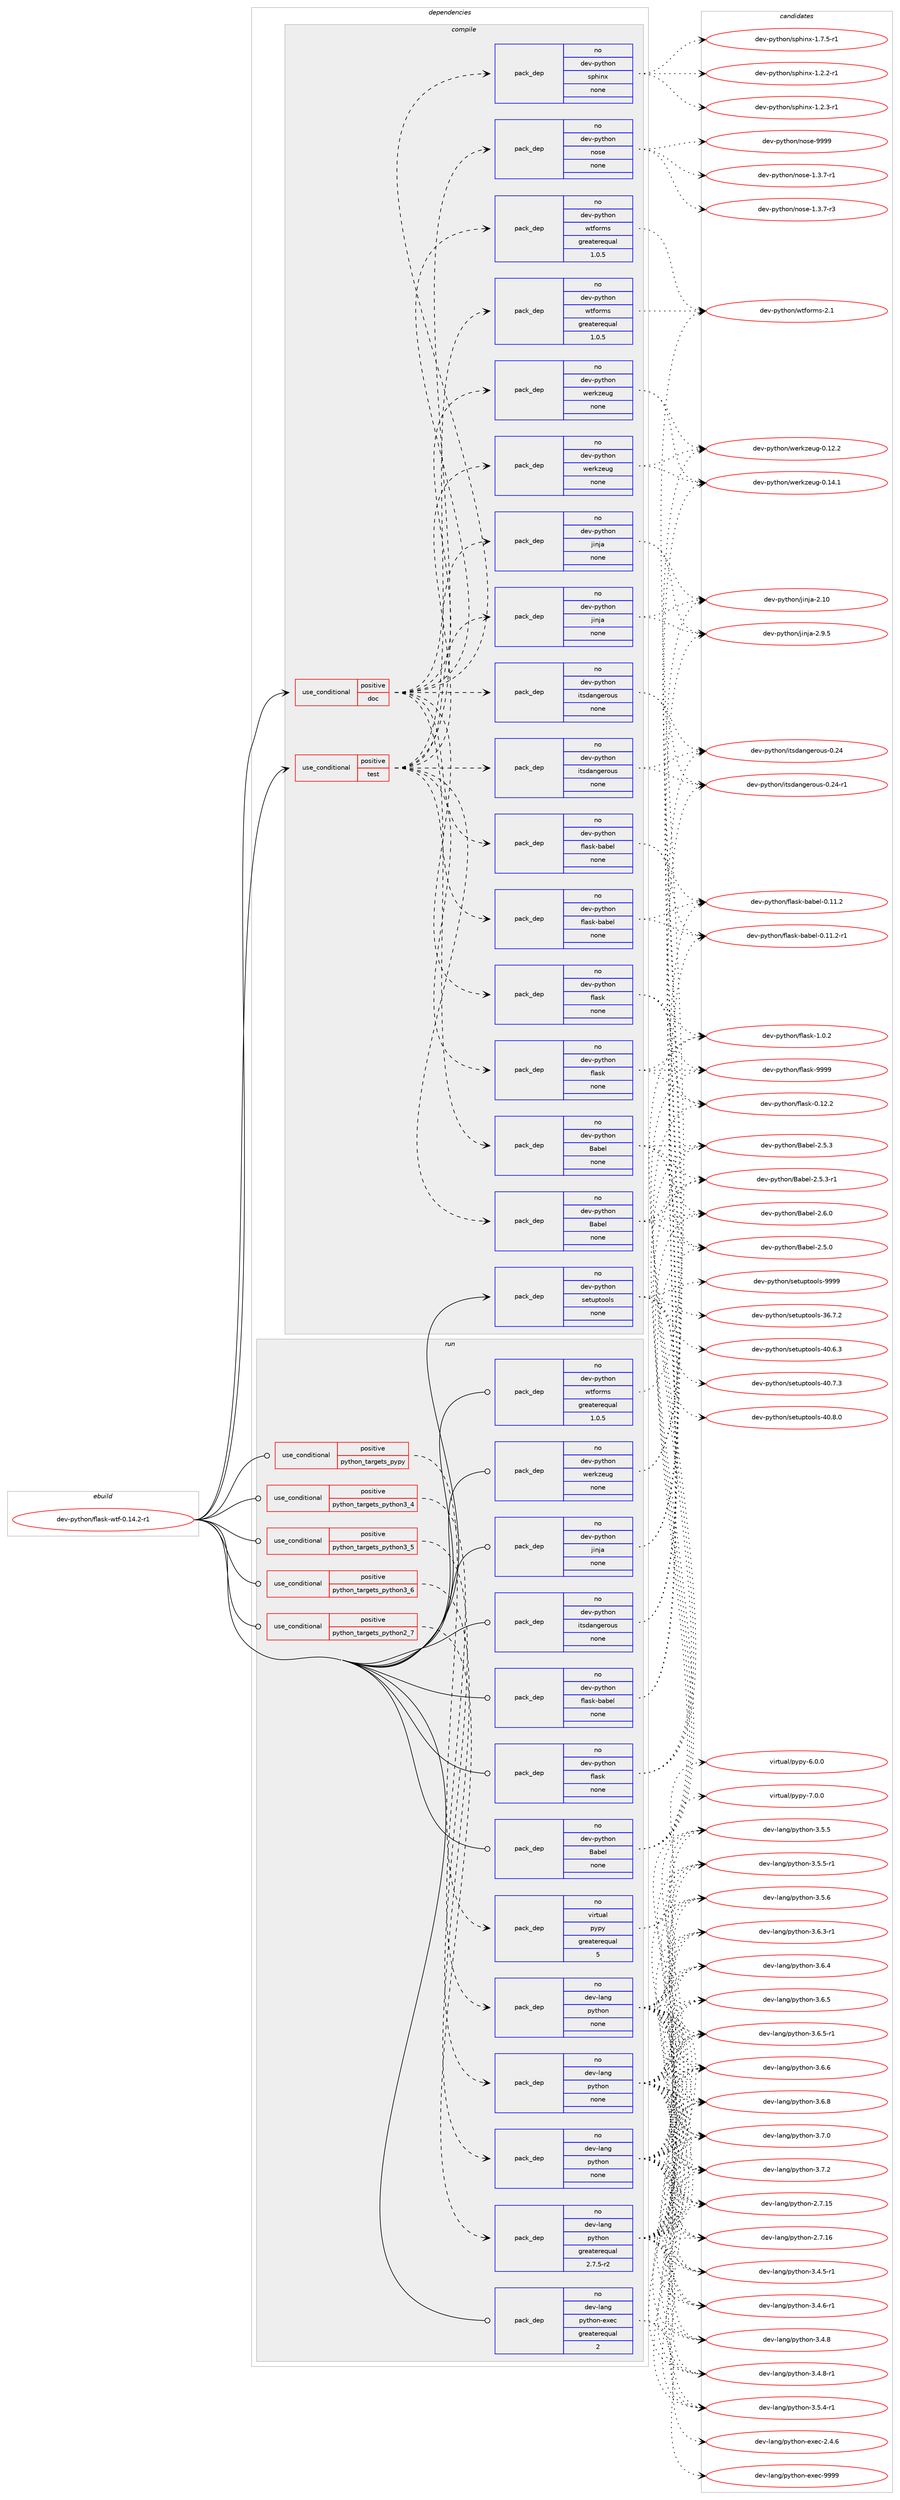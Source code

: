 digraph prolog {

# *************
# Graph options
# *************

newrank=true;
concentrate=true;
compound=true;
graph [rankdir=LR,fontname=Helvetica,fontsize=10,ranksep=1.5];#, ranksep=2.5, nodesep=0.2];
edge  [arrowhead=vee];
node  [fontname=Helvetica,fontsize=10];

# **********
# The ebuild
# **********

subgraph cluster_leftcol {
color=gray;
rank=same;
label=<<i>ebuild</i>>;
id [label="dev-python/flask-wtf-0.14.2-r1", color=red, width=4, href="../dev-python/flask-wtf-0.14.2-r1.svg"];
}

# ****************
# The dependencies
# ****************

subgraph cluster_midcol {
color=gray;
label=<<i>dependencies</i>>;
subgraph cluster_compile {
fillcolor="#eeeeee";
style=filled;
label=<<i>compile</i>>;
subgraph cond374576 {
dependency1410067 [label=<<TABLE BORDER="0" CELLBORDER="1" CELLSPACING="0" CELLPADDING="4"><TR><TD ROWSPAN="3" CELLPADDING="10">use_conditional</TD></TR><TR><TD>positive</TD></TR><TR><TD>doc</TD></TR></TABLE>>, shape=none, color=red];
subgraph pack1012232 {
dependency1410068 [label=<<TABLE BORDER="0" CELLBORDER="1" CELLSPACING="0" CELLPADDING="4" WIDTH="220"><TR><TD ROWSPAN="6" CELLPADDING="30">pack_dep</TD></TR><TR><TD WIDTH="110">no</TD></TR><TR><TD>dev-python</TD></TR><TR><TD>Babel</TD></TR><TR><TD>none</TD></TR><TR><TD></TD></TR></TABLE>>, shape=none, color=blue];
}
dependency1410067:e -> dependency1410068:w [weight=20,style="dashed",arrowhead="vee"];
subgraph pack1012233 {
dependency1410069 [label=<<TABLE BORDER="0" CELLBORDER="1" CELLSPACING="0" CELLPADDING="4" WIDTH="220"><TR><TD ROWSPAN="6" CELLPADDING="30">pack_dep</TD></TR><TR><TD WIDTH="110">no</TD></TR><TR><TD>dev-python</TD></TR><TR><TD>flask</TD></TR><TR><TD>none</TD></TR><TR><TD></TD></TR></TABLE>>, shape=none, color=blue];
}
dependency1410067:e -> dependency1410069:w [weight=20,style="dashed",arrowhead="vee"];
subgraph pack1012234 {
dependency1410070 [label=<<TABLE BORDER="0" CELLBORDER="1" CELLSPACING="0" CELLPADDING="4" WIDTH="220"><TR><TD ROWSPAN="6" CELLPADDING="30">pack_dep</TD></TR><TR><TD WIDTH="110">no</TD></TR><TR><TD>dev-python</TD></TR><TR><TD>flask-babel</TD></TR><TR><TD>none</TD></TR><TR><TD></TD></TR></TABLE>>, shape=none, color=blue];
}
dependency1410067:e -> dependency1410070:w [weight=20,style="dashed",arrowhead="vee"];
subgraph pack1012235 {
dependency1410071 [label=<<TABLE BORDER="0" CELLBORDER="1" CELLSPACING="0" CELLPADDING="4" WIDTH="220"><TR><TD ROWSPAN="6" CELLPADDING="30">pack_dep</TD></TR><TR><TD WIDTH="110">no</TD></TR><TR><TD>dev-python</TD></TR><TR><TD>itsdangerous</TD></TR><TR><TD>none</TD></TR><TR><TD></TD></TR></TABLE>>, shape=none, color=blue];
}
dependency1410067:e -> dependency1410071:w [weight=20,style="dashed",arrowhead="vee"];
subgraph pack1012236 {
dependency1410072 [label=<<TABLE BORDER="0" CELLBORDER="1" CELLSPACING="0" CELLPADDING="4" WIDTH="220"><TR><TD ROWSPAN="6" CELLPADDING="30">pack_dep</TD></TR><TR><TD WIDTH="110">no</TD></TR><TR><TD>dev-python</TD></TR><TR><TD>jinja</TD></TR><TR><TD>none</TD></TR><TR><TD></TD></TR></TABLE>>, shape=none, color=blue];
}
dependency1410067:e -> dependency1410072:w [weight=20,style="dashed",arrowhead="vee"];
subgraph pack1012237 {
dependency1410073 [label=<<TABLE BORDER="0" CELLBORDER="1" CELLSPACING="0" CELLPADDING="4" WIDTH="220"><TR><TD ROWSPAN="6" CELLPADDING="30">pack_dep</TD></TR><TR><TD WIDTH="110">no</TD></TR><TR><TD>dev-python</TD></TR><TR><TD>werkzeug</TD></TR><TR><TD>none</TD></TR><TR><TD></TD></TR></TABLE>>, shape=none, color=blue];
}
dependency1410067:e -> dependency1410073:w [weight=20,style="dashed",arrowhead="vee"];
subgraph pack1012238 {
dependency1410074 [label=<<TABLE BORDER="0" CELLBORDER="1" CELLSPACING="0" CELLPADDING="4" WIDTH="220"><TR><TD ROWSPAN="6" CELLPADDING="30">pack_dep</TD></TR><TR><TD WIDTH="110">no</TD></TR><TR><TD>dev-python</TD></TR><TR><TD>wtforms</TD></TR><TR><TD>greaterequal</TD></TR><TR><TD>1.0.5</TD></TR></TABLE>>, shape=none, color=blue];
}
dependency1410067:e -> dependency1410074:w [weight=20,style="dashed",arrowhead="vee"];
subgraph pack1012239 {
dependency1410075 [label=<<TABLE BORDER="0" CELLBORDER="1" CELLSPACING="0" CELLPADDING="4" WIDTH="220"><TR><TD ROWSPAN="6" CELLPADDING="30">pack_dep</TD></TR><TR><TD WIDTH="110">no</TD></TR><TR><TD>dev-python</TD></TR><TR><TD>sphinx</TD></TR><TR><TD>none</TD></TR><TR><TD></TD></TR></TABLE>>, shape=none, color=blue];
}
dependency1410067:e -> dependency1410075:w [weight=20,style="dashed",arrowhead="vee"];
}
id:e -> dependency1410067:w [weight=20,style="solid",arrowhead="vee"];
subgraph cond374577 {
dependency1410076 [label=<<TABLE BORDER="0" CELLBORDER="1" CELLSPACING="0" CELLPADDING="4"><TR><TD ROWSPAN="3" CELLPADDING="10">use_conditional</TD></TR><TR><TD>positive</TD></TR><TR><TD>test</TD></TR></TABLE>>, shape=none, color=red];
subgraph pack1012240 {
dependency1410077 [label=<<TABLE BORDER="0" CELLBORDER="1" CELLSPACING="0" CELLPADDING="4" WIDTH="220"><TR><TD ROWSPAN="6" CELLPADDING="30">pack_dep</TD></TR><TR><TD WIDTH="110">no</TD></TR><TR><TD>dev-python</TD></TR><TR><TD>Babel</TD></TR><TR><TD>none</TD></TR><TR><TD></TD></TR></TABLE>>, shape=none, color=blue];
}
dependency1410076:e -> dependency1410077:w [weight=20,style="dashed",arrowhead="vee"];
subgraph pack1012241 {
dependency1410078 [label=<<TABLE BORDER="0" CELLBORDER="1" CELLSPACING="0" CELLPADDING="4" WIDTH="220"><TR><TD ROWSPAN="6" CELLPADDING="30">pack_dep</TD></TR><TR><TD WIDTH="110">no</TD></TR><TR><TD>dev-python</TD></TR><TR><TD>flask</TD></TR><TR><TD>none</TD></TR><TR><TD></TD></TR></TABLE>>, shape=none, color=blue];
}
dependency1410076:e -> dependency1410078:w [weight=20,style="dashed",arrowhead="vee"];
subgraph pack1012242 {
dependency1410079 [label=<<TABLE BORDER="0" CELLBORDER="1" CELLSPACING="0" CELLPADDING="4" WIDTH="220"><TR><TD ROWSPAN="6" CELLPADDING="30">pack_dep</TD></TR><TR><TD WIDTH="110">no</TD></TR><TR><TD>dev-python</TD></TR><TR><TD>flask-babel</TD></TR><TR><TD>none</TD></TR><TR><TD></TD></TR></TABLE>>, shape=none, color=blue];
}
dependency1410076:e -> dependency1410079:w [weight=20,style="dashed",arrowhead="vee"];
subgraph pack1012243 {
dependency1410080 [label=<<TABLE BORDER="0" CELLBORDER="1" CELLSPACING="0" CELLPADDING="4" WIDTH="220"><TR><TD ROWSPAN="6" CELLPADDING="30">pack_dep</TD></TR><TR><TD WIDTH="110">no</TD></TR><TR><TD>dev-python</TD></TR><TR><TD>itsdangerous</TD></TR><TR><TD>none</TD></TR><TR><TD></TD></TR></TABLE>>, shape=none, color=blue];
}
dependency1410076:e -> dependency1410080:w [weight=20,style="dashed",arrowhead="vee"];
subgraph pack1012244 {
dependency1410081 [label=<<TABLE BORDER="0" CELLBORDER="1" CELLSPACING="0" CELLPADDING="4" WIDTH="220"><TR><TD ROWSPAN="6" CELLPADDING="30">pack_dep</TD></TR><TR><TD WIDTH="110">no</TD></TR><TR><TD>dev-python</TD></TR><TR><TD>jinja</TD></TR><TR><TD>none</TD></TR><TR><TD></TD></TR></TABLE>>, shape=none, color=blue];
}
dependency1410076:e -> dependency1410081:w [weight=20,style="dashed",arrowhead="vee"];
subgraph pack1012245 {
dependency1410082 [label=<<TABLE BORDER="0" CELLBORDER="1" CELLSPACING="0" CELLPADDING="4" WIDTH="220"><TR><TD ROWSPAN="6" CELLPADDING="30">pack_dep</TD></TR><TR><TD WIDTH="110">no</TD></TR><TR><TD>dev-python</TD></TR><TR><TD>werkzeug</TD></TR><TR><TD>none</TD></TR><TR><TD></TD></TR></TABLE>>, shape=none, color=blue];
}
dependency1410076:e -> dependency1410082:w [weight=20,style="dashed",arrowhead="vee"];
subgraph pack1012246 {
dependency1410083 [label=<<TABLE BORDER="0" CELLBORDER="1" CELLSPACING="0" CELLPADDING="4" WIDTH="220"><TR><TD ROWSPAN="6" CELLPADDING="30">pack_dep</TD></TR><TR><TD WIDTH="110">no</TD></TR><TR><TD>dev-python</TD></TR><TR><TD>wtforms</TD></TR><TR><TD>greaterequal</TD></TR><TR><TD>1.0.5</TD></TR></TABLE>>, shape=none, color=blue];
}
dependency1410076:e -> dependency1410083:w [weight=20,style="dashed",arrowhead="vee"];
subgraph pack1012247 {
dependency1410084 [label=<<TABLE BORDER="0" CELLBORDER="1" CELLSPACING="0" CELLPADDING="4" WIDTH="220"><TR><TD ROWSPAN="6" CELLPADDING="30">pack_dep</TD></TR><TR><TD WIDTH="110">no</TD></TR><TR><TD>dev-python</TD></TR><TR><TD>nose</TD></TR><TR><TD>none</TD></TR><TR><TD></TD></TR></TABLE>>, shape=none, color=blue];
}
dependency1410076:e -> dependency1410084:w [weight=20,style="dashed",arrowhead="vee"];
}
id:e -> dependency1410076:w [weight=20,style="solid",arrowhead="vee"];
subgraph pack1012248 {
dependency1410085 [label=<<TABLE BORDER="0" CELLBORDER="1" CELLSPACING="0" CELLPADDING="4" WIDTH="220"><TR><TD ROWSPAN="6" CELLPADDING="30">pack_dep</TD></TR><TR><TD WIDTH="110">no</TD></TR><TR><TD>dev-python</TD></TR><TR><TD>setuptools</TD></TR><TR><TD>none</TD></TR><TR><TD></TD></TR></TABLE>>, shape=none, color=blue];
}
id:e -> dependency1410085:w [weight=20,style="solid",arrowhead="vee"];
}
subgraph cluster_compileandrun {
fillcolor="#eeeeee";
style=filled;
label=<<i>compile and run</i>>;
}
subgraph cluster_run {
fillcolor="#eeeeee";
style=filled;
label=<<i>run</i>>;
subgraph cond374578 {
dependency1410086 [label=<<TABLE BORDER="0" CELLBORDER="1" CELLSPACING="0" CELLPADDING="4"><TR><TD ROWSPAN="3" CELLPADDING="10">use_conditional</TD></TR><TR><TD>positive</TD></TR><TR><TD>python_targets_pypy</TD></TR></TABLE>>, shape=none, color=red];
subgraph pack1012249 {
dependency1410087 [label=<<TABLE BORDER="0" CELLBORDER="1" CELLSPACING="0" CELLPADDING="4" WIDTH="220"><TR><TD ROWSPAN="6" CELLPADDING="30">pack_dep</TD></TR><TR><TD WIDTH="110">no</TD></TR><TR><TD>virtual</TD></TR><TR><TD>pypy</TD></TR><TR><TD>greaterequal</TD></TR><TR><TD>5</TD></TR></TABLE>>, shape=none, color=blue];
}
dependency1410086:e -> dependency1410087:w [weight=20,style="dashed",arrowhead="vee"];
}
id:e -> dependency1410086:w [weight=20,style="solid",arrowhead="odot"];
subgraph cond374579 {
dependency1410088 [label=<<TABLE BORDER="0" CELLBORDER="1" CELLSPACING="0" CELLPADDING="4"><TR><TD ROWSPAN="3" CELLPADDING="10">use_conditional</TD></TR><TR><TD>positive</TD></TR><TR><TD>python_targets_python2_7</TD></TR></TABLE>>, shape=none, color=red];
subgraph pack1012250 {
dependency1410089 [label=<<TABLE BORDER="0" CELLBORDER="1" CELLSPACING="0" CELLPADDING="4" WIDTH="220"><TR><TD ROWSPAN="6" CELLPADDING="30">pack_dep</TD></TR><TR><TD WIDTH="110">no</TD></TR><TR><TD>dev-lang</TD></TR><TR><TD>python</TD></TR><TR><TD>greaterequal</TD></TR><TR><TD>2.7.5-r2</TD></TR></TABLE>>, shape=none, color=blue];
}
dependency1410088:e -> dependency1410089:w [weight=20,style="dashed",arrowhead="vee"];
}
id:e -> dependency1410088:w [weight=20,style="solid",arrowhead="odot"];
subgraph cond374580 {
dependency1410090 [label=<<TABLE BORDER="0" CELLBORDER="1" CELLSPACING="0" CELLPADDING="4"><TR><TD ROWSPAN="3" CELLPADDING="10">use_conditional</TD></TR><TR><TD>positive</TD></TR><TR><TD>python_targets_python3_4</TD></TR></TABLE>>, shape=none, color=red];
subgraph pack1012251 {
dependency1410091 [label=<<TABLE BORDER="0" CELLBORDER="1" CELLSPACING="0" CELLPADDING="4" WIDTH="220"><TR><TD ROWSPAN="6" CELLPADDING="30">pack_dep</TD></TR><TR><TD WIDTH="110">no</TD></TR><TR><TD>dev-lang</TD></TR><TR><TD>python</TD></TR><TR><TD>none</TD></TR><TR><TD></TD></TR></TABLE>>, shape=none, color=blue];
}
dependency1410090:e -> dependency1410091:w [weight=20,style="dashed",arrowhead="vee"];
}
id:e -> dependency1410090:w [weight=20,style="solid",arrowhead="odot"];
subgraph cond374581 {
dependency1410092 [label=<<TABLE BORDER="0" CELLBORDER="1" CELLSPACING="0" CELLPADDING="4"><TR><TD ROWSPAN="3" CELLPADDING="10">use_conditional</TD></TR><TR><TD>positive</TD></TR><TR><TD>python_targets_python3_5</TD></TR></TABLE>>, shape=none, color=red];
subgraph pack1012252 {
dependency1410093 [label=<<TABLE BORDER="0" CELLBORDER="1" CELLSPACING="0" CELLPADDING="4" WIDTH="220"><TR><TD ROWSPAN="6" CELLPADDING="30">pack_dep</TD></TR><TR><TD WIDTH="110">no</TD></TR><TR><TD>dev-lang</TD></TR><TR><TD>python</TD></TR><TR><TD>none</TD></TR><TR><TD></TD></TR></TABLE>>, shape=none, color=blue];
}
dependency1410092:e -> dependency1410093:w [weight=20,style="dashed",arrowhead="vee"];
}
id:e -> dependency1410092:w [weight=20,style="solid",arrowhead="odot"];
subgraph cond374582 {
dependency1410094 [label=<<TABLE BORDER="0" CELLBORDER="1" CELLSPACING="0" CELLPADDING="4"><TR><TD ROWSPAN="3" CELLPADDING="10">use_conditional</TD></TR><TR><TD>positive</TD></TR><TR><TD>python_targets_python3_6</TD></TR></TABLE>>, shape=none, color=red];
subgraph pack1012253 {
dependency1410095 [label=<<TABLE BORDER="0" CELLBORDER="1" CELLSPACING="0" CELLPADDING="4" WIDTH="220"><TR><TD ROWSPAN="6" CELLPADDING="30">pack_dep</TD></TR><TR><TD WIDTH="110">no</TD></TR><TR><TD>dev-lang</TD></TR><TR><TD>python</TD></TR><TR><TD>none</TD></TR><TR><TD></TD></TR></TABLE>>, shape=none, color=blue];
}
dependency1410094:e -> dependency1410095:w [weight=20,style="dashed",arrowhead="vee"];
}
id:e -> dependency1410094:w [weight=20,style="solid",arrowhead="odot"];
subgraph pack1012254 {
dependency1410096 [label=<<TABLE BORDER="0" CELLBORDER="1" CELLSPACING="0" CELLPADDING="4" WIDTH="220"><TR><TD ROWSPAN="6" CELLPADDING="30">pack_dep</TD></TR><TR><TD WIDTH="110">no</TD></TR><TR><TD>dev-lang</TD></TR><TR><TD>python-exec</TD></TR><TR><TD>greaterequal</TD></TR><TR><TD>2</TD></TR></TABLE>>, shape=none, color=blue];
}
id:e -> dependency1410096:w [weight=20,style="solid",arrowhead="odot"];
subgraph pack1012255 {
dependency1410097 [label=<<TABLE BORDER="0" CELLBORDER="1" CELLSPACING="0" CELLPADDING="4" WIDTH="220"><TR><TD ROWSPAN="6" CELLPADDING="30">pack_dep</TD></TR><TR><TD WIDTH="110">no</TD></TR><TR><TD>dev-python</TD></TR><TR><TD>Babel</TD></TR><TR><TD>none</TD></TR><TR><TD></TD></TR></TABLE>>, shape=none, color=blue];
}
id:e -> dependency1410097:w [weight=20,style="solid",arrowhead="odot"];
subgraph pack1012256 {
dependency1410098 [label=<<TABLE BORDER="0" CELLBORDER="1" CELLSPACING="0" CELLPADDING="4" WIDTH="220"><TR><TD ROWSPAN="6" CELLPADDING="30">pack_dep</TD></TR><TR><TD WIDTH="110">no</TD></TR><TR><TD>dev-python</TD></TR><TR><TD>flask</TD></TR><TR><TD>none</TD></TR><TR><TD></TD></TR></TABLE>>, shape=none, color=blue];
}
id:e -> dependency1410098:w [weight=20,style="solid",arrowhead="odot"];
subgraph pack1012257 {
dependency1410099 [label=<<TABLE BORDER="0" CELLBORDER="1" CELLSPACING="0" CELLPADDING="4" WIDTH="220"><TR><TD ROWSPAN="6" CELLPADDING="30">pack_dep</TD></TR><TR><TD WIDTH="110">no</TD></TR><TR><TD>dev-python</TD></TR><TR><TD>flask-babel</TD></TR><TR><TD>none</TD></TR><TR><TD></TD></TR></TABLE>>, shape=none, color=blue];
}
id:e -> dependency1410099:w [weight=20,style="solid",arrowhead="odot"];
subgraph pack1012258 {
dependency1410100 [label=<<TABLE BORDER="0" CELLBORDER="1" CELLSPACING="0" CELLPADDING="4" WIDTH="220"><TR><TD ROWSPAN="6" CELLPADDING="30">pack_dep</TD></TR><TR><TD WIDTH="110">no</TD></TR><TR><TD>dev-python</TD></TR><TR><TD>itsdangerous</TD></TR><TR><TD>none</TD></TR><TR><TD></TD></TR></TABLE>>, shape=none, color=blue];
}
id:e -> dependency1410100:w [weight=20,style="solid",arrowhead="odot"];
subgraph pack1012259 {
dependency1410101 [label=<<TABLE BORDER="0" CELLBORDER="1" CELLSPACING="0" CELLPADDING="4" WIDTH="220"><TR><TD ROWSPAN="6" CELLPADDING="30">pack_dep</TD></TR><TR><TD WIDTH="110">no</TD></TR><TR><TD>dev-python</TD></TR><TR><TD>jinja</TD></TR><TR><TD>none</TD></TR><TR><TD></TD></TR></TABLE>>, shape=none, color=blue];
}
id:e -> dependency1410101:w [weight=20,style="solid",arrowhead="odot"];
subgraph pack1012260 {
dependency1410102 [label=<<TABLE BORDER="0" CELLBORDER="1" CELLSPACING="0" CELLPADDING="4" WIDTH="220"><TR><TD ROWSPAN="6" CELLPADDING="30">pack_dep</TD></TR><TR><TD WIDTH="110">no</TD></TR><TR><TD>dev-python</TD></TR><TR><TD>werkzeug</TD></TR><TR><TD>none</TD></TR><TR><TD></TD></TR></TABLE>>, shape=none, color=blue];
}
id:e -> dependency1410102:w [weight=20,style="solid",arrowhead="odot"];
subgraph pack1012261 {
dependency1410103 [label=<<TABLE BORDER="0" CELLBORDER="1" CELLSPACING="0" CELLPADDING="4" WIDTH="220"><TR><TD ROWSPAN="6" CELLPADDING="30">pack_dep</TD></TR><TR><TD WIDTH="110">no</TD></TR><TR><TD>dev-python</TD></TR><TR><TD>wtforms</TD></TR><TR><TD>greaterequal</TD></TR><TR><TD>1.0.5</TD></TR></TABLE>>, shape=none, color=blue];
}
id:e -> dependency1410103:w [weight=20,style="solid",arrowhead="odot"];
}
}

# **************
# The candidates
# **************

subgraph cluster_choices {
rank=same;
color=gray;
label=<<i>candidates</i>>;

subgraph choice1012232 {
color=black;
nodesep=1;
choice1001011184511212111610411111047669798101108455046534648 [label="dev-python/Babel-2.5.0", color=red, width=4,href="../dev-python/Babel-2.5.0.svg"];
choice1001011184511212111610411111047669798101108455046534651 [label="dev-python/Babel-2.5.3", color=red, width=4,href="../dev-python/Babel-2.5.3.svg"];
choice10010111845112121116104111110476697981011084550465346514511449 [label="dev-python/Babel-2.5.3-r1", color=red, width=4,href="../dev-python/Babel-2.5.3-r1.svg"];
choice1001011184511212111610411111047669798101108455046544648 [label="dev-python/Babel-2.6.0", color=red, width=4,href="../dev-python/Babel-2.6.0.svg"];
dependency1410068:e -> choice1001011184511212111610411111047669798101108455046534648:w [style=dotted,weight="100"];
dependency1410068:e -> choice1001011184511212111610411111047669798101108455046534651:w [style=dotted,weight="100"];
dependency1410068:e -> choice10010111845112121116104111110476697981011084550465346514511449:w [style=dotted,weight="100"];
dependency1410068:e -> choice1001011184511212111610411111047669798101108455046544648:w [style=dotted,weight="100"];
}
subgraph choice1012233 {
color=black;
nodesep=1;
choice10010111845112121116104111110471021089711510745484649504650 [label="dev-python/flask-0.12.2", color=red, width=4,href="../dev-python/flask-0.12.2.svg"];
choice100101118451121211161041111104710210897115107454946484650 [label="dev-python/flask-1.0.2", color=red, width=4,href="../dev-python/flask-1.0.2.svg"];
choice1001011184511212111610411111047102108971151074557575757 [label="dev-python/flask-9999", color=red, width=4,href="../dev-python/flask-9999.svg"];
dependency1410069:e -> choice10010111845112121116104111110471021089711510745484649504650:w [style=dotted,weight="100"];
dependency1410069:e -> choice100101118451121211161041111104710210897115107454946484650:w [style=dotted,weight="100"];
dependency1410069:e -> choice1001011184511212111610411111047102108971151074557575757:w [style=dotted,weight="100"];
}
subgraph choice1012234 {
color=black;
nodesep=1;
choice1001011184511212111610411111047102108971151074598979810110845484649494650 [label="dev-python/flask-babel-0.11.2", color=red, width=4,href="../dev-python/flask-babel-0.11.2.svg"];
choice10010111845112121116104111110471021089711510745989798101108454846494946504511449 [label="dev-python/flask-babel-0.11.2-r1", color=red, width=4,href="../dev-python/flask-babel-0.11.2-r1.svg"];
dependency1410070:e -> choice1001011184511212111610411111047102108971151074598979810110845484649494650:w [style=dotted,weight="100"];
dependency1410070:e -> choice10010111845112121116104111110471021089711510745989798101108454846494946504511449:w [style=dotted,weight="100"];
}
subgraph choice1012235 {
color=black;
nodesep=1;
choice1001011184511212111610411111047105116115100971101031011141111171154548465052 [label="dev-python/itsdangerous-0.24", color=red, width=4,href="../dev-python/itsdangerous-0.24.svg"];
choice10010111845112121116104111110471051161151009711010310111411111711545484650524511449 [label="dev-python/itsdangerous-0.24-r1", color=red, width=4,href="../dev-python/itsdangerous-0.24-r1.svg"];
dependency1410071:e -> choice1001011184511212111610411111047105116115100971101031011141111171154548465052:w [style=dotted,weight="100"];
dependency1410071:e -> choice10010111845112121116104111110471051161151009711010310111411111711545484650524511449:w [style=dotted,weight="100"];
}
subgraph choice1012236 {
color=black;
nodesep=1;
choice1001011184511212111610411111047106105110106974550464948 [label="dev-python/jinja-2.10", color=red, width=4,href="../dev-python/jinja-2.10.svg"];
choice100101118451121211161041111104710610511010697455046574653 [label="dev-python/jinja-2.9.5", color=red, width=4,href="../dev-python/jinja-2.9.5.svg"];
dependency1410072:e -> choice1001011184511212111610411111047106105110106974550464948:w [style=dotted,weight="100"];
dependency1410072:e -> choice100101118451121211161041111104710610511010697455046574653:w [style=dotted,weight="100"];
}
subgraph choice1012237 {
color=black;
nodesep=1;
choice100101118451121211161041111104711910111410712210111710345484649504650 [label="dev-python/werkzeug-0.12.2", color=red, width=4,href="../dev-python/werkzeug-0.12.2.svg"];
choice100101118451121211161041111104711910111410712210111710345484649524649 [label="dev-python/werkzeug-0.14.1", color=red, width=4,href="../dev-python/werkzeug-0.14.1.svg"];
dependency1410073:e -> choice100101118451121211161041111104711910111410712210111710345484649504650:w [style=dotted,weight="100"];
dependency1410073:e -> choice100101118451121211161041111104711910111410712210111710345484649524649:w [style=dotted,weight="100"];
}
subgraph choice1012238 {
color=black;
nodesep=1;
choice100101118451121211161041111104711911610211111410911545504649 [label="dev-python/wtforms-2.1", color=red, width=4,href="../dev-python/wtforms-2.1.svg"];
dependency1410074:e -> choice100101118451121211161041111104711911610211111410911545504649:w [style=dotted,weight="100"];
}
subgraph choice1012239 {
color=black;
nodesep=1;
choice10010111845112121116104111110471151121041051101204549465046504511449 [label="dev-python/sphinx-1.2.2-r1", color=red, width=4,href="../dev-python/sphinx-1.2.2-r1.svg"];
choice10010111845112121116104111110471151121041051101204549465046514511449 [label="dev-python/sphinx-1.2.3-r1", color=red, width=4,href="../dev-python/sphinx-1.2.3-r1.svg"];
choice10010111845112121116104111110471151121041051101204549465546534511449 [label="dev-python/sphinx-1.7.5-r1", color=red, width=4,href="../dev-python/sphinx-1.7.5-r1.svg"];
dependency1410075:e -> choice10010111845112121116104111110471151121041051101204549465046504511449:w [style=dotted,weight="100"];
dependency1410075:e -> choice10010111845112121116104111110471151121041051101204549465046514511449:w [style=dotted,weight="100"];
dependency1410075:e -> choice10010111845112121116104111110471151121041051101204549465546534511449:w [style=dotted,weight="100"];
}
subgraph choice1012240 {
color=black;
nodesep=1;
choice1001011184511212111610411111047669798101108455046534648 [label="dev-python/Babel-2.5.0", color=red, width=4,href="../dev-python/Babel-2.5.0.svg"];
choice1001011184511212111610411111047669798101108455046534651 [label="dev-python/Babel-2.5.3", color=red, width=4,href="../dev-python/Babel-2.5.3.svg"];
choice10010111845112121116104111110476697981011084550465346514511449 [label="dev-python/Babel-2.5.3-r1", color=red, width=4,href="../dev-python/Babel-2.5.3-r1.svg"];
choice1001011184511212111610411111047669798101108455046544648 [label="dev-python/Babel-2.6.0", color=red, width=4,href="../dev-python/Babel-2.6.0.svg"];
dependency1410077:e -> choice1001011184511212111610411111047669798101108455046534648:w [style=dotted,weight="100"];
dependency1410077:e -> choice1001011184511212111610411111047669798101108455046534651:w [style=dotted,weight="100"];
dependency1410077:e -> choice10010111845112121116104111110476697981011084550465346514511449:w [style=dotted,weight="100"];
dependency1410077:e -> choice1001011184511212111610411111047669798101108455046544648:w [style=dotted,weight="100"];
}
subgraph choice1012241 {
color=black;
nodesep=1;
choice10010111845112121116104111110471021089711510745484649504650 [label="dev-python/flask-0.12.2", color=red, width=4,href="../dev-python/flask-0.12.2.svg"];
choice100101118451121211161041111104710210897115107454946484650 [label="dev-python/flask-1.0.2", color=red, width=4,href="../dev-python/flask-1.0.2.svg"];
choice1001011184511212111610411111047102108971151074557575757 [label="dev-python/flask-9999", color=red, width=4,href="../dev-python/flask-9999.svg"];
dependency1410078:e -> choice10010111845112121116104111110471021089711510745484649504650:w [style=dotted,weight="100"];
dependency1410078:e -> choice100101118451121211161041111104710210897115107454946484650:w [style=dotted,weight="100"];
dependency1410078:e -> choice1001011184511212111610411111047102108971151074557575757:w [style=dotted,weight="100"];
}
subgraph choice1012242 {
color=black;
nodesep=1;
choice1001011184511212111610411111047102108971151074598979810110845484649494650 [label="dev-python/flask-babel-0.11.2", color=red, width=4,href="../dev-python/flask-babel-0.11.2.svg"];
choice10010111845112121116104111110471021089711510745989798101108454846494946504511449 [label="dev-python/flask-babel-0.11.2-r1", color=red, width=4,href="../dev-python/flask-babel-0.11.2-r1.svg"];
dependency1410079:e -> choice1001011184511212111610411111047102108971151074598979810110845484649494650:w [style=dotted,weight="100"];
dependency1410079:e -> choice10010111845112121116104111110471021089711510745989798101108454846494946504511449:w [style=dotted,weight="100"];
}
subgraph choice1012243 {
color=black;
nodesep=1;
choice1001011184511212111610411111047105116115100971101031011141111171154548465052 [label="dev-python/itsdangerous-0.24", color=red, width=4,href="../dev-python/itsdangerous-0.24.svg"];
choice10010111845112121116104111110471051161151009711010310111411111711545484650524511449 [label="dev-python/itsdangerous-0.24-r1", color=red, width=4,href="../dev-python/itsdangerous-0.24-r1.svg"];
dependency1410080:e -> choice1001011184511212111610411111047105116115100971101031011141111171154548465052:w [style=dotted,weight="100"];
dependency1410080:e -> choice10010111845112121116104111110471051161151009711010310111411111711545484650524511449:w [style=dotted,weight="100"];
}
subgraph choice1012244 {
color=black;
nodesep=1;
choice1001011184511212111610411111047106105110106974550464948 [label="dev-python/jinja-2.10", color=red, width=4,href="../dev-python/jinja-2.10.svg"];
choice100101118451121211161041111104710610511010697455046574653 [label="dev-python/jinja-2.9.5", color=red, width=4,href="../dev-python/jinja-2.9.5.svg"];
dependency1410081:e -> choice1001011184511212111610411111047106105110106974550464948:w [style=dotted,weight="100"];
dependency1410081:e -> choice100101118451121211161041111104710610511010697455046574653:w [style=dotted,weight="100"];
}
subgraph choice1012245 {
color=black;
nodesep=1;
choice100101118451121211161041111104711910111410712210111710345484649504650 [label="dev-python/werkzeug-0.12.2", color=red, width=4,href="../dev-python/werkzeug-0.12.2.svg"];
choice100101118451121211161041111104711910111410712210111710345484649524649 [label="dev-python/werkzeug-0.14.1", color=red, width=4,href="../dev-python/werkzeug-0.14.1.svg"];
dependency1410082:e -> choice100101118451121211161041111104711910111410712210111710345484649504650:w [style=dotted,weight="100"];
dependency1410082:e -> choice100101118451121211161041111104711910111410712210111710345484649524649:w [style=dotted,weight="100"];
}
subgraph choice1012246 {
color=black;
nodesep=1;
choice100101118451121211161041111104711911610211111410911545504649 [label="dev-python/wtforms-2.1", color=red, width=4,href="../dev-python/wtforms-2.1.svg"];
dependency1410083:e -> choice100101118451121211161041111104711911610211111410911545504649:w [style=dotted,weight="100"];
}
subgraph choice1012247 {
color=black;
nodesep=1;
choice10010111845112121116104111110471101111151014549465146554511449 [label="dev-python/nose-1.3.7-r1", color=red, width=4,href="../dev-python/nose-1.3.7-r1.svg"];
choice10010111845112121116104111110471101111151014549465146554511451 [label="dev-python/nose-1.3.7-r3", color=red, width=4,href="../dev-python/nose-1.3.7-r3.svg"];
choice10010111845112121116104111110471101111151014557575757 [label="dev-python/nose-9999", color=red, width=4,href="../dev-python/nose-9999.svg"];
dependency1410084:e -> choice10010111845112121116104111110471101111151014549465146554511449:w [style=dotted,weight="100"];
dependency1410084:e -> choice10010111845112121116104111110471101111151014549465146554511451:w [style=dotted,weight="100"];
dependency1410084:e -> choice10010111845112121116104111110471101111151014557575757:w [style=dotted,weight="100"];
}
subgraph choice1012248 {
color=black;
nodesep=1;
choice100101118451121211161041111104711510111611711211611111110811545515446554650 [label="dev-python/setuptools-36.7.2", color=red, width=4,href="../dev-python/setuptools-36.7.2.svg"];
choice100101118451121211161041111104711510111611711211611111110811545524846544651 [label="dev-python/setuptools-40.6.3", color=red, width=4,href="../dev-python/setuptools-40.6.3.svg"];
choice100101118451121211161041111104711510111611711211611111110811545524846554651 [label="dev-python/setuptools-40.7.3", color=red, width=4,href="../dev-python/setuptools-40.7.3.svg"];
choice100101118451121211161041111104711510111611711211611111110811545524846564648 [label="dev-python/setuptools-40.8.0", color=red, width=4,href="../dev-python/setuptools-40.8.0.svg"];
choice10010111845112121116104111110471151011161171121161111111081154557575757 [label="dev-python/setuptools-9999", color=red, width=4,href="../dev-python/setuptools-9999.svg"];
dependency1410085:e -> choice100101118451121211161041111104711510111611711211611111110811545515446554650:w [style=dotted,weight="100"];
dependency1410085:e -> choice100101118451121211161041111104711510111611711211611111110811545524846544651:w [style=dotted,weight="100"];
dependency1410085:e -> choice100101118451121211161041111104711510111611711211611111110811545524846554651:w [style=dotted,weight="100"];
dependency1410085:e -> choice100101118451121211161041111104711510111611711211611111110811545524846564648:w [style=dotted,weight="100"];
dependency1410085:e -> choice10010111845112121116104111110471151011161171121161111111081154557575757:w [style=dotted,weight="100"];
}
subgraph choice1012249 {
color=black;
nodesep=1;
choice1181051141161179710847112121112121455446484648 [label="virtual/pypy-6.0.0", color=red, width=4,href="../virtual/pypy-6.0.0.svg"];
choice1181051141161179710847112121112121455546484648 [label="virtual/pypy-7.0.0", color=red, width=4,href="../virtual/pypy-7.0.0.svg"];
dependency1410087:e -> choice1181051141161179710847112121112121455446484648:w [style=dotted,weight="100"];
dependency1410087:e -> choice1181051141161179710847112121112121455546484648:w [style=dotted,weight="100"];
}
subgraph choice1012250 {
color=black;
nodesep=1;
choice10010111845108971101034711212111610411111045504655464953 [label="dev-lang/python-2.7.15", color=red, width=4,href="../dev-lang/python-2.7.15.svg"];
choice10010111845108971101034711212111610411111045504655464954 [label="dev-lang/python-2.7.16", color=red, width=4,href="../dev-lang/python-2.7.16.svg"];
choice1001011184510897110103471121211161041111104551465246534511449 [label="dev-lang/python-3.4.5-r1", color=red, width=4,href="../dev-lang/python-3.4.5-r1.svg"];
choice1001011184510897110103471121211161041111104551465246544511449 [label="dev-lang/python-3.4.6-r1", color=red, width=4,href="../dev-lang/python-3.4.6-r1.svg"];
choice100101118451089711010347112121116104111110455146524656 [label="dev-lang/python-3.4.8", color=red, width=4,href="../dev-lang/python-3.4.8.svg"];
choice1001011184510897110103471121211161041111104551465246564511449 [label="dev-lang/python-3.4.8-r1", color=red, width=4,href="../dev-lang/python-3.4.8-r1.svg"];
choice1001011184510897110103471121211161041111104551465346524511449 [label="dev-lang/python-3.5.4-r1", color=red, width=4,href="../dev-lang/python-3.5.4-r1.svg"];
choice100101118451089711010347112121116104111110455146534653 [label="dev-lang/python-3.5.5", color=red, width=4,href="../dev-lang/python-3.5.5.svg"];
choice1001011184510897110103471121211161041111104551465346534511449 [label="dev-lang/python-3.5.5-r1", color=red, width=4,href="../dev-lang/python-3.5.5-r1.svg"];
choice100101118451089711010347112121116104111110455146534654 [label="dev-lang/python-3.5.6", color=red, width=4,href="../dev-lang/python-3.5.6.svg"];
choice1001011184510897110103471121211161041111104551465446514511449 [label="dev-lang/python-3.6.3-r1", color=red, width=4,href="../dev-lang/python-3.6.3-r1.svg"];
choice100101118451089711010347112121116104111110455146544652 [label="dev-lang/python-3.6.4", color=red, width=4,href="../dev-lang/python-3.6.4.svg"];
choice100101118451089711010347112121116104111110455146544653 [label="dev-lang/python-3.6.5", color=red, width=4,href="../dev-lang/python-3.6.5.svg"];
choice1001011184510897110103471121211161041111104551465446534511449 [label="dev-lang/python-3.6.5-r1", color=red, width=4,href="../dev-lang/python-3.6.5-r1.svg"];
choice100101118451089711010347112121116104111110455146544654 [label="dev-lang/python-3.6.6", color=red, width=4,href="../dev-lang/python-3.6.6.svg"];
choice100101118451089711010347112121116104111110455146544656 [label="dev-lang/python-3.6.8", color=red, width=4,href="../dev-lang/python-3.6.8.svg"];
choice100101118451089711010347112121116104111110455146554648 [label="dev-lang/python-3.7.0", color=red, width=4,href="../dev-lang/python-3.7.0.svg"];
choice100101118451089711010347112121116104111110455146554650 [label="dev-lang/python-3.7.2", color=red, width=4,href="../dev-lang/python-3.7.2.svg"];
dependency1410089:e -> choice10010111845108971101034711212111610411111045504655464953:w [style=dotted,weight="100"];
dependency1410089:e -> choice10010111845108971101034711212111610411111045504655464954:w [style=dotted,weight="100"];
dependency1410089:e -> choice1001011184510897110103471121211161041111104551465246534511449:w [style=dotted,weight="100"];
dependency1410089:e -> choice1001011184510897110103471121211161041111104551465246544511449:w [style=dotted,weight="100"];
dependency1410089:e -> choice100101118451089711010347112121116104111110455146524656:w [style=dotted,weight="100"];
dependency1410089:e -> choice1001011184510897110103471121211161041111104551465246564511449:w [style=dotted,weight="100"];
dependency1410089:e -> choice1001011184510897110103471121211161041111104551465346524511449:w [style=dotted,weight="100"];
dependency1410089:e -> choice100101118451089711010347112121116104111110455146534653:w [style=dotted,weight="100"];
dependency1410089:e -> choice1001011184510897110103471121211161041111104551465346534511449:w [style=dotted,weight="100"];
dependency1410089:e -> choice100101118451089711010347112121116104111110455146534654:w [style=dotted,weight="100"];
dependency1410089:e -> choice1001011184510897110103471121211161041111104551465446514511449:w [style=dotted,weight="100"];
dependency1410089:e -> choice100101118451089711010347112121116104111110455146544652:w [style=dotted,weight="100"];
dependency1410089:e -> choice100101118451089711010347112121116104111110455146544653:w [style=dotted,weight="100"];
dependency1410089:e -> choice1001011184510897110103471121211161041111104551465446534511449:w [style=dotted,weight="100"];
dependency1410089:e -> choice100101118451089711010347112121116104111110455146544654:w [style=dotted,weight="100"];
dependency1410089:e -> choice100101118451089711010347112121116104111110455146544656:w [style=dotted,weight="100"];
dependency1410089:e -> choice100101118451089711010347112121116104111110455146554648:w [style=dotted,weight="100"];
dependency1410089:e -> choice100101118451089711010347112121116104111110455146554650:w [style=dotted,weight="100"];
}
subgraph choice1012251 {
color=black;
nodesep=1;
choice10010111845108971101034711212111610411111045504655464953 [label="dev-lang/python-2.7.15", color=red, width=4,href="../dev-lang/python-2.7.15.svg"];
choice10010111845108971101034711212111610411111045504655464954 [label="dev-lang/python-2.7.16", color=red, width=4,href="../dev-lang/python-2.7.16.svg"];
choice1001011184510897110103471121211161041111104551465246534511449 [label="dev-lang/python-3.4.5-r1", color=red, width=4,href="../dev-lang/python-3.4.5-r1.svg"];
choice1001011184510897110103471121211161041111104551465246544511449 [label="dev-lang/python-3.4.6-r1", color=red, width=4,href="../dev-lang/python-3.4.6-r1.svg"];
choice100101118451089711010347112121116104111110455146524656 [label="dev-lang/python-3.4.8", color=red, width=4,href="../dev-lang/python-3.4.8.svg"];
choice1001011184510897110103471121211161041111104551465246564511449 [label="dev-lang/python-3.4.8-r1", color=red, width=4,href="../dev-lang/python-3.4.8-r1.svg"];
choice1001011184510897110103471121211161041111104551465346524511449 [label="dev-lang/python-3.5.4-r1", color=red, width=4,href="../dev-lang/python-3.5.4-r1.svg"];
choice100101118451089711010347112121116104111110455146534653 [label="dev-lang/python-3.5.5", color=red, width=4,href="../dev-lang/python-3.5.5.svg"];
choice1001011184510897110103471121211161041111104551465346534511449 [label="dev-lang/python-3.5.5-r1", color=red, width=4,href="../dev-lang/python-3.5.5-r1.svg"];
choice100101118451089711010347112121116104111110455146534654 [label="dev-lang/python-3.5.6", color=red, width=4,href="../dev-lang/python-3.5.6.svg"];
choice1001011184510897110103471121211161041111104551465446514511449 [label="dev-lang/python-3.6.3-r1", color=red, width=4,href="../dev-lang/python-3.6.3-r1.svg"];
choice100101118451089711010347112121116104111110455146544652 [label="dev-lang/python-3.6.4", color=red, width=4,href="../dev-lang/python-3.6.4.svg"];
choice100101118451089711010347112121116104111110455146544653 [label="dev-lang/python-3.6.5", color=red, width=4,href="../dev-lang/python-3.6.5.svg"];
choice1001011184510897110103471121211161041111104551465446534511449 [label="dev-lang/python-3.6.5-r1", color=red, width=4,href="../dev-lang/python-3.6.5-r1.svg"];
choice100101118451089711010347112121116104111110455146544654 [label="dev-lang/python-3.6.6", color=red, width=4,href="../dev-lang/python-3.6.6.svg"];
choice100101118451089711010347112121116104111110455146544656 [label="dev-lang/python-3.6.8", color=red, width=4,href="../dev-lang/python-3.6.8.svg"];
choice100101118451089711010347112121116104111110455146554648 [label="dev-lang/python-3.7.0", color=red, width=4,href="../dev-lang/python-3.7.0.svg"];
choice100101118451089711010347112121116104111110455146554650 [label="dev-lang/python-3.7.2", color=red, width=4,href="../dev-lang/python-3.7.2.svg"];
dependency1410091:e -> choice10010111845108971101034711212111610411111045504655464953:w [style=dotted,weight="100"];
dependency1410091:e -> choice10010111845108971101034711212111610411111045504655464954:w [style=dotted,weight="100"];
dependency1410091:e -> choice1001011184510897110103471121211161041111104551465246534511449:w [style=dotted,weight="100"];
dependency1410091:e -> choice1001011184510897110103471121211161041111104551465246544511449:w [style=dotted,weight="100"];
dependency1410091:e -> choice100101118451089711010347112121116104111110455146524656:w [style=dotted,weight="100"];
dependency1410091:e -> choice1001011184510897110103471121211161041111104551465246564511449:w [style=dotted,weight="100"];
dependency1410091:e -> choice1001011184510897110103471121211161041111104551465346524511449:w [style=dotted,weight="100"];
dependency1410091:e -> choice100101118451089711010347112121116104111110455146534653:w [style=dotted,weight="100"];
dependency1410091:e -> choice1001011184510897110103471121211161041111104551465346534511449:w [style=dotted,weight="100"];
dependency1410091:e -> choice100101118451089711010347112121116104111110455146534654:w [style=dotted,weight="100"];
dependency1410091:e -> choice1001011184510897110103471121211161041111104551465446514511449:w [style=dotted,weight="100"];
dependency1410091:e -> choice100101118451089711010347112121116104111110455146544652:w [style=dotted,weight="100"];
dependency1410091:e -> choice100101118451089711010347112121116104111110455146544653:w [style=dotted,weight="100"];
dependency1410091:e -> choice1001011184510897110103471121211161041111104551465446534511449:w [style=dotted,weight="100"];
dependency1410091:e -> choice100101118451089711010347112121116104111110455146544654:w [style=dotted,weight="100"];
dependency1410091:e -> choice100101118451089711010347112121116104111110455146544656:w [style=dotted,weight="100"];
dependency1410091:e -> choice100101118451089711010347112121116104111110455146554648:w [style=dotted,weight="100"];
dependency1410091:e -> choice100101118451089711010347112121116104111110455146554650:w [style=dotted,weight="100"];
}
subgraph choice1012252 {
color=black;
nodesep=1;
choice10010111845108971101034711212111610411111045504655464953 [label="dev-lang/python-2.7.15", color=red, width=4,href="../dev-lang/python-2.7.15.svg"];
choice10010111845108971101034711212111610411111045504655464954 [label="dev-lang/python-2.7.16", color=red, width=4,href="../dev-lang/python-2.7.16.svg"];
choice1001011184510897110103471121211161041111104551465246534511449 [label="dev-lang/python-3.4.5-r1", color=red, width=4,href="../dev-lang/python-3.4.5-r1.svg"];
choice1001011184510897110103471121211161041111104551465246544511449 [label="dev-lang/python-3.4.6-r1", color=red, width=4,href="../dev-lang/python-3.4.6-r1.svg"];
choice100101118451089711010347112121116104111110455146524656 [label="dev-lang/python-3.4.8", color=red, width=4,href="../dev-lang/python-3.4.8.svg"];
choice1001011184510897110103471121211161041111104551465246564511449 [label="dev-lang/python-3.4.8-r1", color=red, width=4,href="../dev-lang/python-3.4.8-r1.svg"];
choice1001011184510897110103471121211161041111104551465346524511449 [label="dev-lang/python-3.5.4-r1", color=red, width=4,href="../dev-lang/python-3.5.4-r1.svg"];
choice100101118451089711010347112121116104111110455146534653 [label="dev-lang/python-3.5.5", color=red, width=4,href="../dev-lang/python-3.5.5.svg"];
choice1001011184510897110103471121211161041111104551465346534511449 [label="dev-lang/python-3.5.5-r1", color=red, width=4,href="../dev-lang/python-3.5.5-r1.svg"];
choice100101118451089711010347112121116104111110455146534654 [label="dev-lang/python-3.5.6", color=red, width=4,href="../dev-lang/python-3.5.6.svg"];
choice1001011184510897110103471121211161041111104551465446514511449 [label="dev-lang/python-3.6.3-r1", color=red, width=4,href="../dev-lang/python-3.6.3-r1.svg"];
choice100101118451089711010347112121116104111110455146544652 [label="dev-lang/python-3.6.4", color=red, width=4,href="../dev-lang/python-3.6.4.svg"];
choice100101118451089711010347112121116104111110455146544653 [label="dev-lang/python-3.6.5", color=red, width=4,href="../dev-lang/python-3.6.5.svg"];
choice1001011184510897110103471121211161041111104551465446534511449 [label="dev-lang/python-3.6.5-r1", color=red, width=4,href="../dev-lang/python-3.6.5-r1.svg"];
choice100101118451089711010347112121116104111110455146544654 [label="dev-lang/python-3.6.6", color=red, width=4,href="../dev-lang/python-3.6.6.svg"];
choice100101118451089711010347112121116104111110455146544656 [label="dev-lang/python-3.6.8", color=red, width=4,href="../dev-lang/python-3.6.8.svg"];
choice100101118451089711010347112121116104111110455146554648 [label="dev-lang/python-3.7.0", color=red, width=4,href="../dev-lang/python-3.7.0.svg"];
choice100101118451089711010347112121116104111110455146554650 [label="dev-lang/python-3.7.2", color=red, width=4,href="../dev-lang/python-3.7.2.svg"];
dependency1410093:e -> choice10010111845108971101034711212111610411111045504655464953:w [style=dotted,weight="100"];
dependency1410093:e -> choice10010111845108971101034711212111610411111045504655464954:w [style=dotted,weight="100"];
dependency1410093:e -> choice1001011184510897110103471121211161041111104551465246534511449:w [style=dotted,weight="100"];
dependency1410093:e -> choice1001011184510897110103471121211161041111104551465246544511449:w [style=dotted,weight="100"];
dependency1410093:e -> choice100101118451089711010347112121116104111110455146524656:w [style=dotted,weight="100"];
dependency1410093:e -> choice1001011184510897110103471121211161041111104551465246564511449:w [style=dotted,weight="100"];
dependency1410093:e -> choice1001011184510897110103471121211161041111104551465346524511449:w [style=dotted,weight="100"];
dependency1410093:e -> choice100101118451089711010347112121116104111110455146534653:w [style=dotted,weight="100"];
dependency1410093:e -> choice1001011184510897110103471121211161041111104551465346534511449:w [style=dotted,weight="100"];
dependency1410093:e -> choice100101118451089711010347112121116104111110455146534654:w [style=dotted,weight="100"];
dependency1410093:e -> choice1001011184510897110103471121211161041111104551465446514511449:w [style=dotted,weight="100"];
dependency1410093:e -> choice100101118451089711010347112121116104111110455146544652:w [style=dotted,weight="100"];
dependency1410093:e -> choice100101118451089711010347112121116104111110455146544653:w [style=dotted,weight="100"];
dependency1410093:e -> choice1001011184510897110103471121211161041111104551465446534511449:w [style=dotted,weight="100"];
dependency1410093:e -> choice100101118451089711010347112121116104111110455146544654:w [style=dotted,weight="100"];
dependency1410093:e -> choice100101118451089711010347112121116104111110455146544656:w [style=dotted,weight="100"];
dependency1410093:e -> choice100101118451089711010347112121116104111110455146554648:w [style=dotted,weight="100"];
dependency1410093:e -> choice100101118451089711010347112121116104111110455146554650:w [style=dotted,weight="100"];
}
subgraph choice1012253 {
color=black;
nodesep=1;
choice10010111845108971101034711212111610411111045504655464953 [label="dev-lang/python-2.7.15", color=red, width=4,href="../dev-lang/python-2.7.15.svg"];
choice10010111845108971101034711212111610411111045504655464954 [label="dev-lang/python-2.7.16", color=red, width=4,href="../dev-lang/python-2.7.16.svg"];
choice1001011184510897110103471121211161041111104551465246534511449 [label="dev-lang/python-3.4.5-r1", color=red, width=4,href="../dev-lang/python-3.4.5-r1.svg"];
choice1001011184510897110103471121211161041111104551465246544511449 [label="dev-lang/python-3.4.6-r1", color=red, width=4,href="../dev-lang/python-3.4.6-r1.svg"];
choice100101118451089711010347112121116104111110455146524656 [label="dev-lang/python-3.4.8", color=red, width=4,href="../dev-lang/python-3.4.8.svg"];
choice1001011184510897110103471121211161041111104551465246564511449 [label="dev-lang/python-3.4.8-r1", color=red, width=4,href="../dev-lang/python-3.4.8-r1.svg"];
choice1001011184510897110103471121211161041111104551465346524511449 [label="dev-lang/python-3.5.4-r1", color=red, width=4,href="../dev-lang/python-3.5.4-r1.svg"];
choice100101118451089711010347112121116104111110455146534653 [label="dev-lang/python-3.5.5", color=red, width=4,href="../dev-lang/python-3.5.5.svg"];
choice1001011184510897110103471121211161041111104551465346534511449 [label="dev-lang/python-3.5.5-r1", color=red, width=4,href="../dev-lang/python-3.5.5-r1.svg"];
choice100101118451089711010347112121116104111110455146534654 [label="dev-lang/python-3.5.6", color=red, width=4,href="../dev-lang/python-3.5.6.svg"];
choice1001011184510897110103471121211161041111104551465446514511449 [label="dev-lang/python-3.6.3-r1", color=red, width=4,href="../dev-lang/python-3.6.3-r1.svg"];
choice100101118451089711010347112121116104111110455146544652 [label="dev-lang/python-3.6.4", color=red, width=4,href="../dev-lang/python-3.6.4.svg"];
choice100101118451089711010347112121116104111110455146544653 [label="dev-lang/python-3.6.5", color=red, width=4,href="../dev-lang/python-3.6.5.svg"];
choice1001011184510897110103471121211161041111104551465446534511449 [label="dev-lang/python-3.6.5-r1", color=red, width=4,href="../dev-lang/python-3.6.5-r1.svg"];
choice100101118451089711010347112121116104111110455146544654 [label="dev-lang/python-3.6.6", color=red, width=4,href="../dev-lang/python-3.6.6.svg"];
choice100101118451089711010347112121116104111110455146544656 [label="dev-lang/python-3.6.8", color=red, width=4,href="../dev-lang/python-3.6.8.svg"];
choice100101118451089711010347112121116104111110455146554648 [label="dev-lang/python-3.7.0", color=red, width=4,href="../dev-lang/python-3.7.0.svg"];
choice100101118451089711010347112121116104111110455146554650 [label="dev-lang/python-3.7.2", color=red, width=4,href="../dev-lang/python-3.7.2.svg"];
dependency1410095:e -> choice10010111845108971101034711212111610411111045504655464953:w [style=dotted,weight="100"];
dependency1410095:e -> choice10010111845108971101034711212111610411111045504655464954:w [style=dotted,weight="100"];
dependency1410095:e -> choice1001011184510897110103471121211161041111104551465246534511449:w [style=dotted,weight="100"];
dependency1410095:e -> choice1001011184510897110103471121211161041111104551465246544511449:w [style=dotted,weight="100"];
dependency1410095:e -> choice100101118451089711010347112121116104111110455146524656:w [style=dotted,weight="100"];
dependency1410095:e -> choice1001011184510897110103471121211161041111104551465246564511449:w [style=dotted,weight="100"];
dependency1410095:e -> choice1001011184510897110103471121211161041111104551465346524511449:w [style=dotted,weight="100"];
dependency1410095:e -> choice100101118451089711010347112121116104111110455146534653:w [style=dotted,weight="100"];
dependency1410095:e -> choice1001011184510897110103471121211161041111104551465346534511449:w [style=dotted,weight="100"];
dependency1410095:e -> choice100101118451089711010347112121116104111110455146534654:w [style=dotted,weight="100"];
dependency1410095:e -> choice1001011184510897110103471121211161041111104551465446514511449:w [style=dotted,weight="100"];
dependency1410095:e -> choice100101118451089711010347112121116104111110455146544652:w [style=dotted,weight="100"];
dependency1410095:e -> choice100101118451089711010347112121116104111110455146544653:w [style=dotted,weight="100"];
dependency1410095:e -> choice1001011184510897110103471121211161041111104551465446534511449:w [style=dotted,weight="100"];
dependency1410095:e -> choice100101118451089711010347112121116104111110455146544654:w [style=dotted,weight="100"];
dependency1410095:e -> choice100101118451089711010347112121116104111110455146544656:w [style=dotted,weight="100"];
dependency1410095:e -> choice100101118451089711010347112121116104111110455146554648:w [style=dotted,weight="100"];
dependency1410095:e -> choice100101118451089711010347112121116104111110455146554650:w [style=dotted,weight="100"];
}
subgraph choice1012254 {
color=black;
nodesep=1;
choice1001011184510897110103471121211161041111104510112010199455046524654 [label="dev-lang/python-exec-2.4.6", color=red, width=4,href="../dev-lang/python-exec-2.4.6.svg"];
choice10010111845108971101034711212111610411111045101120101994557575757 [label="dev-lang/python-exec-9999", color=red, width=4,href="../dev-lang/python-exec-9999.svg"];
dependency1410096:e -> choice1001011184510897110103471121211161041111104510112010199455046524654:w [style=dotted,weight="100"];
dependency1410096:e -> choice10010111845108971101034711212111610411111045101120101994557575757:w [style=dotted,weight="100"];
}
subgraph choice1012255 {
color=black;
nodesep=1;
choice1001011184511212111610411111047669798101108455046534648 [label="dev-python/Babel-2.5.0", color=red, width=4,href="../dev-python/Babel-2.5.0.svg"];
choice1001011184511212111610411111047669798101108455046534651 [label="dev-python/Babel-2.5.3", color=red, width=4,href="../dev-python/Babel-2.5.3.svg"];
choice10010111845112121116104111110476697981011084550465346514511449 [label="dev-python/Babel-2.5.3-r1", color=red, width=4,href="../dev-python/Babel-2.5.3-r1.svg"];
choice1001011184511212111610411111047669798101108455046544648 [label="dev-python/Babel-2.6.0", color=red, width=4,href="../dev-python/Babel-2.6.0.svg"];
dependency1410097:e -> choice1001011184511212111610411111047669798101108455046534648:w [style=dotted,weight="100"];
dependency1410097:e -> choice1001011184511212111610411111047669798101108455046534651:w [style=dotted,weight="100"];
dependency1410097:e -> choice10010111845112121116104111110476697981011084550465346514511449:w [style=dotted,weight="100"];
dependency1410097:e -> choice1001011184511212111610411111047669798101108455046544648:w [style=dotted,weight="100"];
}
subgraph choice1012256 {
color=black;
nodesep=1;
choice10010111845112121116104111110471021089711510745484649504650 [label="dev-python/flask-0.12.2", color=red, width=4,href="../dev-python/flask-0.12.2.svg"];
choice100101118451121211161041111104710210897115107454946484650 [label="dev-python/flask-1.0.2", color=red, width=4,href="../dev-python/flask-1.0.2.svg"];
choice1001011184511212111610411111047102108971151074557575757 [label="dev-python/flask-9999", color=red, width=4,href="../dev-python/flask-9999.svg"];
dependency1410098:e -> choice10010111845112121116104111110471021089711510745484649504650:w [style=dotted,weight="100"];
dependency1410098:e -> choice100101118451121211161041111104710210897115107454946484650:w [style=dotted,weight="100"];
dependency1410098:e -> choice1001011184511212111610411111047102108971151074557575757:w [style=dotted,weight="100"];
}
subgraph choice1012257 {
color=black;
nodesep=1;
choice1001011184511212111610411111047102108971151074598979810110845484649494650 [label="dev-python/flask-babel-0.11.2", color=red, width=4,href="../dev-python/flask-babel-0.11.2.svg"];
choice10010111845112121116104111110471021089711510745989798101108454846494946504511449 [label="dev-python/flask-babel-0.11.2-r1", color=red, width=4,href="../dev-python/flask-babel-0.11.2-r1.svg"];
dependency1410099:e -> choice1001011184511212111610411111047102108971151074598979810110845484649494650:w [style=dotted,weight="100"];
dependency1410099:e -> choice10010111845112121116104111110471021089711510745989798101108454846494946504511449:w [style=dotted,weight="100"];
}
subgraph choice1012258 {
color=black;
nodesep=1;
choice1001011184511212111610411111047105116115100971101031011141111171154548465052 [label="dev-python/itsdangerous-0.24", color=red, width=4,href="../dev-python/itsdangerous-0.24.svg"];
choice10010111845112121116104111110471051161151009711010310111411111711545484650524511449 [label="dev-python/itsdangerous-0.24-r1", color=red, width=4,href="../dev-python/itsdangerous-0.24-r1.svg"];
dependency1410100:e -> choice1001011184511212111610411111047105116115100971101031011141111171154548465052:w [style=dotted,weight="100"];
dependency1410100:e -> choice10010111845112121116104111110471051161151009711010310111411111711545484650524511449:w [style=dotted,weight="100"];
}
subgraph choice1012259 {
color=black;
nodesep=1;
choice1001011184511212111610411111047106105110106974550464948 [label="dev-python/jinja-2.10", color=red, width=4,href="../dev-python/jinja-2.10.svg"];
choice100101118451121211161041111104710610511010697455046574653 [label="dev-python/jinja-2.9.5", color=red, width=4,href="../dev-python/jinja-2.9.5.svg"];
dependency1410101:e -> choice1001011184511212111610411111047106105110106974550464948:w [style=dotted,weight="100"];
dependency1410101:e -> choice100101118451121211161041111104710610511010697455046574653:w [style=dotted,weight="100"];
}
subgraph choice1012260 {
color=black;
nodesep=1;
choice100101118451121211161041111104711910111410712210111710345484649504650 [label="dev-python/werkzeug-0.12.2", color=red, width=4,href="../dev-python/werkzeug-0.12.2.svg"];
choice100101118451121211161041111104711910111410712210111710345484649524649 [label="dev-python/werkzeug-0.14.1", color=red, width=4,href="../dev-python/werkzeug-0.14.1.svg"];
dependency1410102:e -> choice100101118451121211161041111104711910111410712210111710345484649504650:w [style=dotted,weight="100"];
dependency1410102:e -> choice100101118451121211161041111104711910111410712210111710345484649524649:w [style=dotted,weight="100"];
}
subgraph choice1012261 {
color=black;
nodesep=1;
choice100101118451121211161041111104711911610211111410911545504649 [label="dev-python/wtforms-2.1", color=red, width=4,href="../dev-python/wtforms-2.1.svg"];
dependency1410103:e -> choice100101118451121211161041111104711911610211111410911545504649:w [style=dotted,weight="100"];
}
}

}
